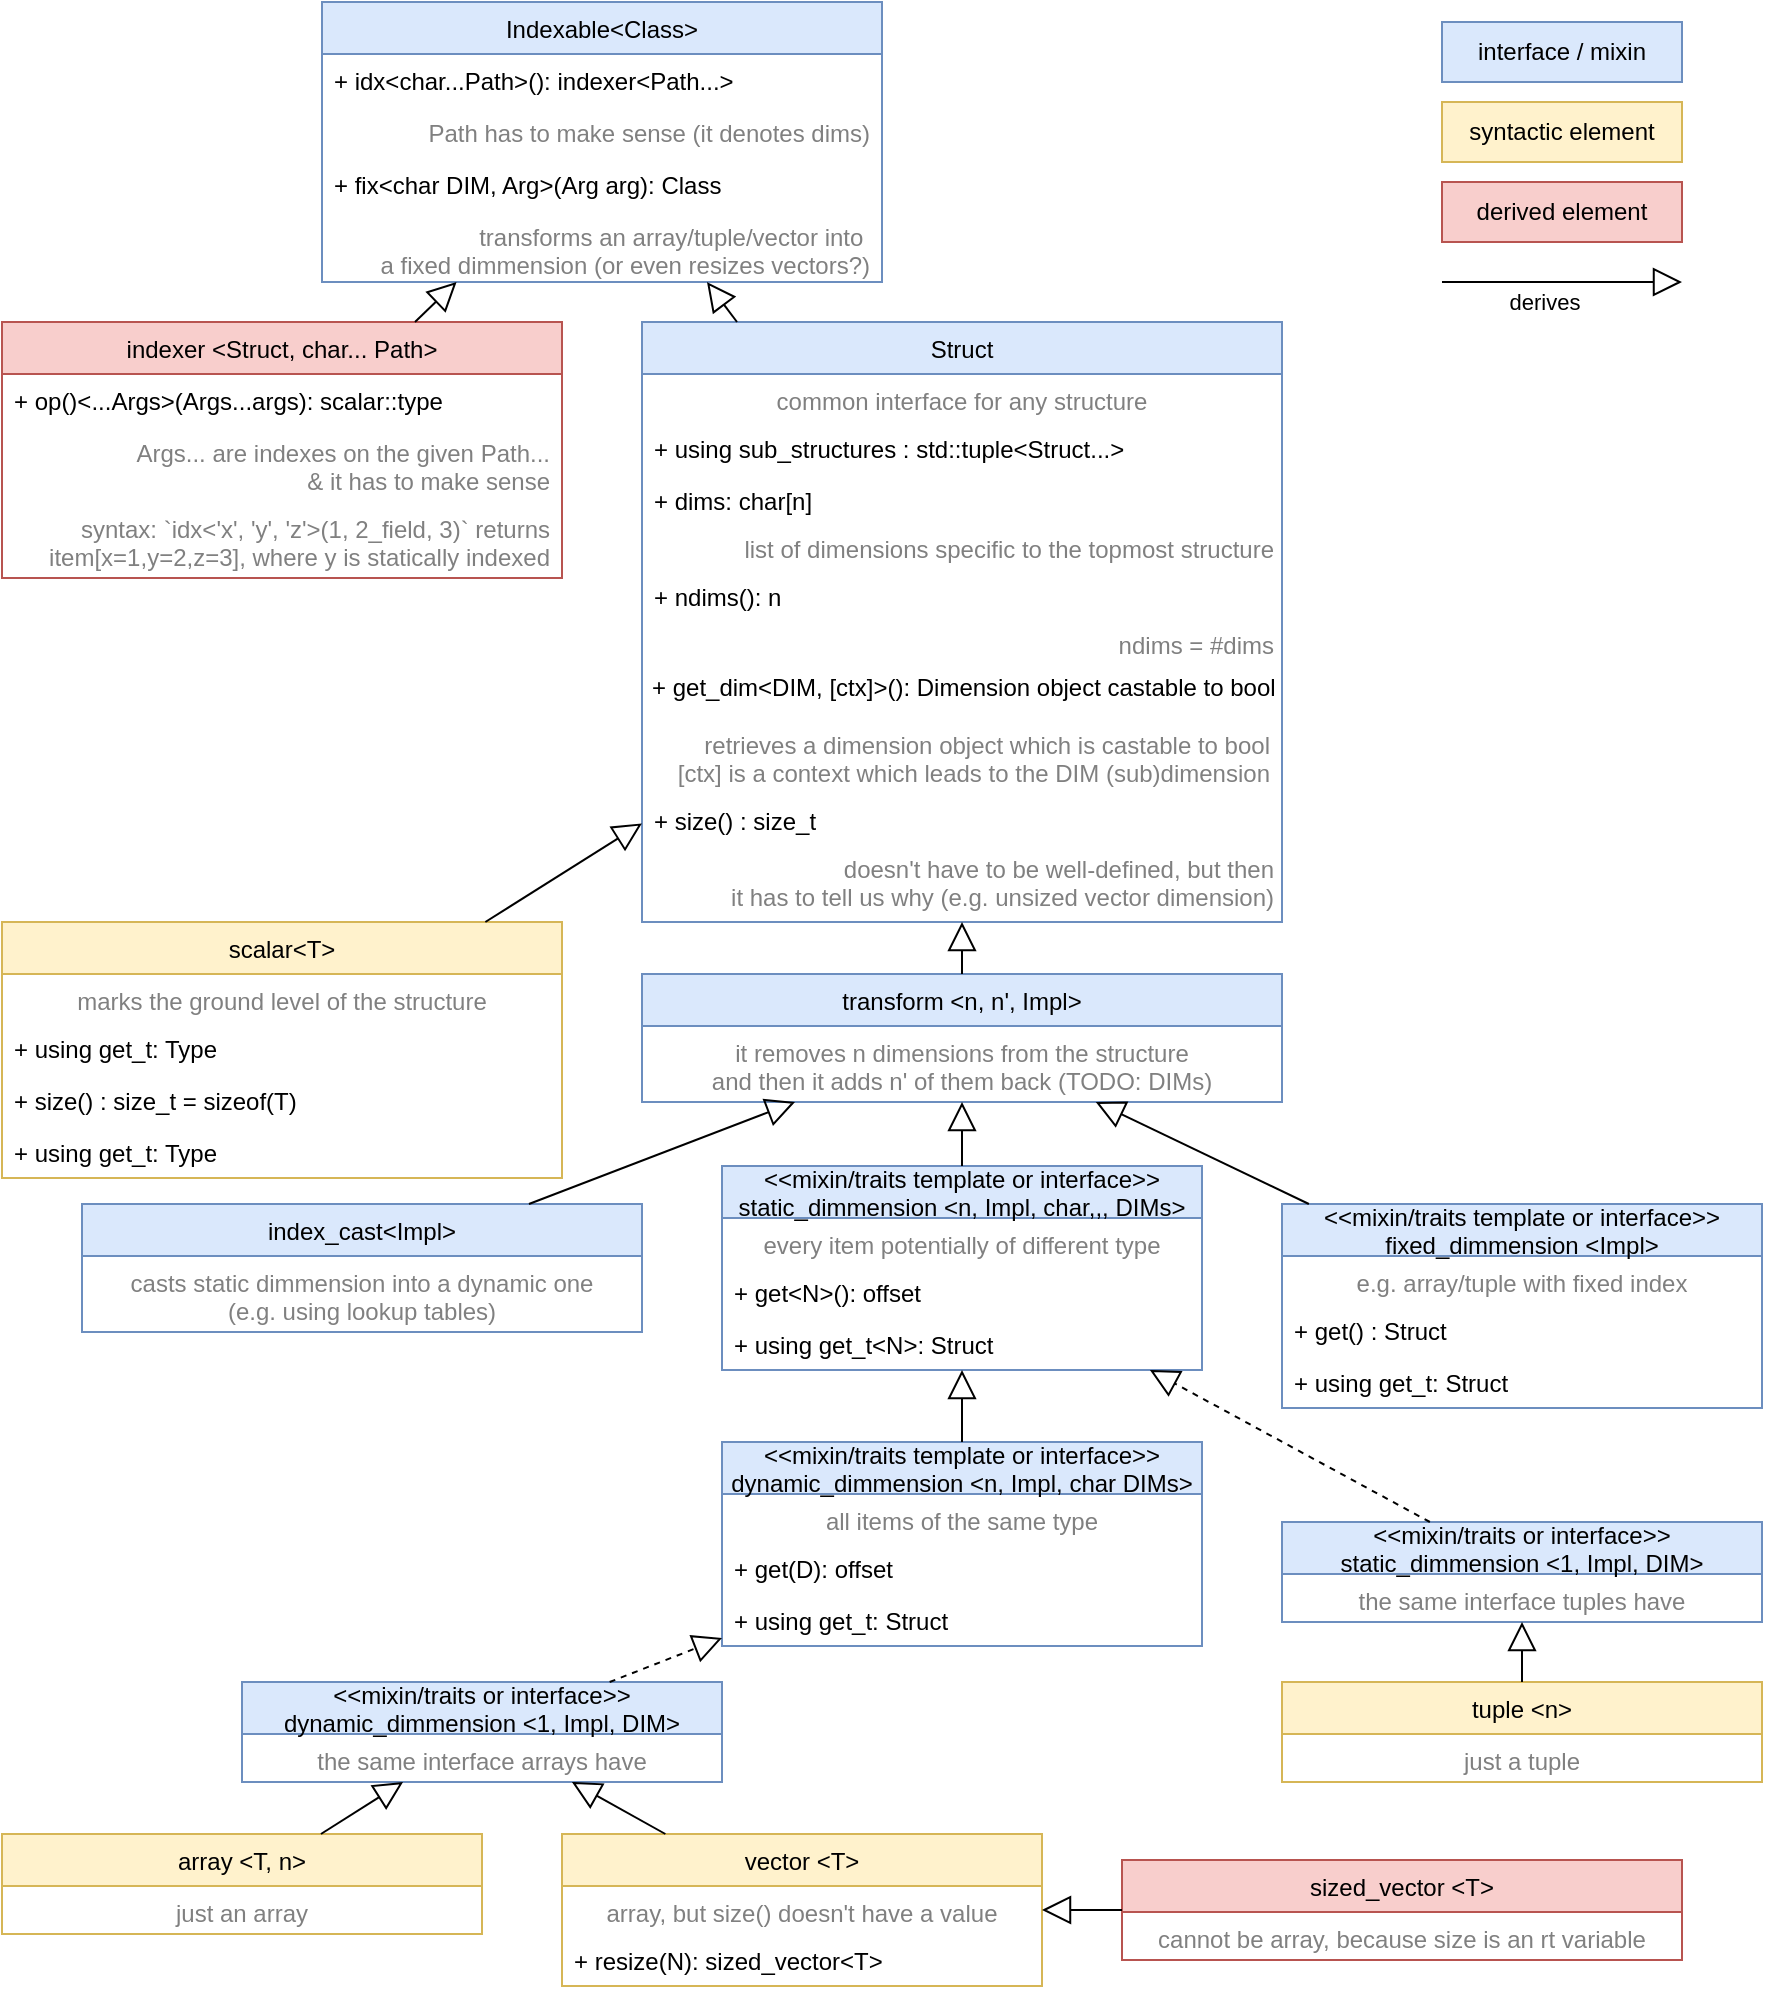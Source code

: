<mxfile version="13.9.9" type="device"><diagram id="ELx1RhbOvg-Tp1qydur3" name="Page-1"><mxGraphModel dx="1422" dy="947" grid="1" gridSize="10" guides="1" tooltips="1" connect="1" arrows="1" fold="1" page="1" pageScale="1" pageWidth="850" pageHeight="1100" math="0" shadow="0"><root><mxCell id="0"/><mxCell id="1" parent="0"/><mxCell id="lxPfKSCQmuNltVMme_C6-1" value="&lt;&lt;mixin/traits template or interface&gt;&gt;&#10;static_dimmension &lt;n, Impl, char,,, DIMs&gt;" style="swimlane;fontStyle=0;childLayout=stackLayout;horizontal=1;startSize=26;fillColor=#dae8fc;horizontalStack=0;resizeParent=1;resizeParentMax=0;resizeLast=0;collapsible=1;marginBottom=0;strokeColor=#6c8ebf;" parent="1" vertex="1"><mxGeometry x="360" y="582" width="240" height="102" as="geometry"/></mxCell><mxCell id="-Enn-v3pQT1miKNKLqQV-27" value="every item potentially of different type" style="text;strokeColor=none;fillColor=none;align=center;verticalAlign=top;spacingLeft=4;spacingRight=4;overflow=hidden;rotatable=0;points=[[0,0.5],[1,0.5]];portConstraint=eastwest;fontColor=#808080;" parent="lxPfKSCQmuNltVMme_C6-1" vertex="1"><mxGeometry y="26" width="240" height="24" as="geometry"/></mxCell><mxCell id="A52JEfx4326fdEMBh8MM-43" value="+ get&lt;N&gt;(): offset" style="text;strokeColor=none;fillColor=none;align=left;verticalAlign=top;spacingLeft=4;spacingRight=4;overflow=hidden;rotatable=0;points=[[0,0.5],[1,0.5]];portConstraint=eastwest;" parent="lxPfKSCQmuNltVMme_C6-1" vertex="1"><mxGeometry y="50" width="240" height="26" as="geometry"/></mxCell><mxCell id="A52JEfx4326fdEMBh8MM-44" value="+ using get_t&lt;N&gt;: Struct" style="text;strokeColor=none;fillColor=none;align=left;verticalAlign=top;spacingLeft=4;spacingRight=4;overflow=hidden;rotatable=0;points=[[0,0.5],[1,0.5]];portConstraint=eastwest;" parent="lxPfKSCQmuNltVMme_C6-1" vertex="1"><mxGeometry y="76" width="240" height="26" as="geometry"/></mxCell><mxCell id="lxPfKSCQmuNltVMme_C6-5" value="&lt;&lt;mixin/traits template or interface&gt;&gt;&#10;dynamic_dimmension &lt;n, Impl, char DIMs&gt;" style="swimlane;fontStyle=0;childLayout=stackLayout;horizontal=1;startSize=26;fillColor=#dae8fc;horizontalStack=0;resizeParent=1;resizeParentMax=0;resizeLast=0;collapsible=1;marginBottom=0;strokeColor=#6c8ebf;" parent="1" vertex="1"><mxGeometry x="360" y="720" width="240" height="102" as="geometry"/></mxCell><mxCell id="-Enn-v3pQT1miKNKLqQV-28" value="all items of the same type" style="text;strokeColor=none;fillColor=none;align=center;verticalAlign=top;spacingLeft=4;spacingRight=4;overflow=hidden;rotatable=0;points=[[0,0.5],[1,0.5]];portConstraint=eastwest;fontColor=#808080;" parent="lxPfKSCQmuNltVMme_C6-5" vertex="1"><mxGeometry y="26" width="240" height="24" as="geometry"/></mxCell><mxCell id="A52JEfx4326fdEMBh8MM-54" value="+ get(D): offset" style="text;strokeColor=none;fillColor=none;align=left;verticalAlign=top;spacingLeft=4;spacingRight=4;overflow=hidden;rotatable=0;points=[[0,0.5],[1,0.5]];portConstraint=eastwest;" parent="lxPfKSCQmuNltVMme_C6-5" vertex="1"><mxGeometry y="50" width="240" height="26" as="geometry"/></mxCell><mxCell id="A52JEfx4326fdEMBh8MM-55" value="+ using get_t: Struct" style="text;strokeColor=none;fillColor=none;align=left;verticalAlign=top;spacingLeft=4;spacingRight=4;overflow=hidden;rotatable=0;points=[[0,0.5],[1,0.5]];portConstraint=eastwest;" parent="lxPfKSCQmuNltVMme_C6-5" vertex="1"><mxGeometry y="76" width="240" height="26" as="geometry"/></mxCell><mxCell id="lxPfKSCQmuNltVMme_C6-7" value="" style="endArrow=block;endFill=0;endSize=12;html=1;" parent="1" source="lxPfKSCQmuNltVMme_C6-5" target="lxPfKSCQmuNltVMme_C6-1" edge="1"><mxGeometry width="160" relative="1" as="geometry"><mxPoint x="200" y="996" as="sourcePoint"/><mxPoint x="180" y="656" as="targetPoint"/></mxGeometry></mxCell><mxCell id="A52JEfx4326fdEMBh8MM-5" value="&lt;&lt;mixin/traits or interface&gt;&gt;&#10;static_dimmension &lt;1, Impl, DIM&gt;" style="swimlane;fontStyle=0;childLayout=stackLayout;horizontal=1;startSize=26;fillColor=#dae8fc;horizontalStack=0;resizeParent=1;resizeParentMax=0;resizeLast=0;collapsible=1;marginBottom=0;strokeColor=#6c8ebf;" parent="1" vertex="1"><mxGeometry x="640" y="760" width="240" height="50" as="geometry"/></mxCell><mxCell id="-Enn-v3pQT1miKNKLqQV-30" value="the same interface tuples have" style="text;strokeColor=none;fillColor=none;align=center;verticalAlign=top;spacingLeft=4;spacingRight=4;overflow=hidden;rotatable=0;points=[[0,0.5],[1,0.5]];portConstraint=eastwest;fontColor=#808080;" parent="A52JEfx4326fdEMBh8MM-5" vertex="1"><mxGeometry y="26" width="240" height="24" as="geometry"/></mxCell><mxCell id="A52JEfx4326fdEMBh8MM-6" value="" style="endArrow=block;endFill=0;endSize=12;html=1;dashed=1;" parent="1" source="A52JEfx4326fdEMBh8MM-5" target="lxPfKSCQmuNltVMme_C6-1" edge="1"><mxGeometry width="160" relative="1" as="geometry"><mxPoint x="450" y="708" as="sourcePoint"/><mxPoint x="450" y="668" as="targetPoint"/></mxGeometry></mxCell><mxCell id="A52JEfx4326fdEMBh8MM-7" value="tuple &lt;n&gt;" style="swimlane;fontStyle=0;childLayout=stackLayout;horizontal=1;startSize=26;fillColor=#fff2cc;horizontalStack=0;resizeParent=1;resizeParentMax=0;resizeLast=0;collapsible=1;marginBottom=0;strokeColor=#d6b656;" parent="1" vertex="1"><mxGeometry x="640" y="840" width="240" height="50" as="geometry"/></mxCell><mxCell id="5BZrMfo8q3MeRql3wRNn-5" value="just a tuple" style="text;strokeColor=none;fillColor=none;align=center;verticalAlign=top;spacingLeft=4;spacingRight=4;overflow=hidden;rotatable=0;points=[[0,0.5],[1,0.5]];portConstraint=eastwest;fontColor=#808080;" parent="A52JEfx4326fdEMBh8MM-7" vertex="1"><mxGeometry y="26" width="240" height="24" as="geometry"/></mxCell><mxCell id="A52JEfx4326fdEMBh8MM-8" value="" style="endArrow=block;endFill=0;endSize=12;html=1;" parent="1" source="A52JEfx4326fdEMBh8MM-7" target="A52JEfx4326fdEMBh8MM-5" edge="1"><mxGeometry width="160" relative="1" as="geometry"><mxPoint x="250" y="790" as="sourcePoint"/><mxPoint x="250" y="750" as="targetPoint"/></mxGeometry></mxCell><mxCell id="A52JEfx4326fdEMBh8MM-9" value="&lt;&lt;mixin/traits or interface&gt;&gt;&#10;dynamic_dimmension &lt;1, Impl, DIM&gt;" style="swimlane;fontStyle=0;childLayout=stackLayout;horizontal=1;startSize=26;fillColor=#dae8fc;horizontalStack=0;resizeParent=1;resizeParentMax=0;resizeLast=0;collapsible=1;marginBottom=0;strokeColor=#6c8ebf;" parent="1" vertex="1"><mxGeometry x="120" y="840" width="240" height="50" as="geometry"/></mxCell><mxCell id="-Enn-v3pQT1miKNKLqQV-29" value="the same interface arrays have" style="text;strokeColor=none;fillColor=none;align=center;verticalAlign=top;spacingLeft=4;spacingRight=4;overflow=hidden;rotatable=0;points=[[0,0.5],[1,0.5]];portConstraint=eastwest;fontColor=#808080;" parent="A52JEfx4326fdEMBh8MM-9" vertex="1"><mxGeometry y="26" width="240" height="24" as="geometry"/></mxCell><mxCell id="A52JEfx4326fdEMBh8MM-10" value="" style="endArrow=block;endFill=0;endSize=12;html=1;dashed=1;" parent="1" source="A52JEfx4326fdEMBh8MM-9" target="lxPfKSCQmuNltVMme_C6-5" edge="1"><mxGeometry width="160" relative="1" as="geometry"><mxPoint x="570" y="669" as="sourcePoint"/><mxPoint x="530" y="668" as="targetPoint"/></mxGeometry></mxCell><mxCell id="A52JEfx4326fdEMBh8MM-12" value="vector &lt;T&gt;" style="swimlane;fontStyle=0;childLayout=stackLayout;horizontal=1;startSize=26;fillColor=#fff2cc;horizontalStack=0;resizeParent=1;resizeParentMax=0;resizeLast=0;collapsible=1;marginBottom=0;strokeColor=#d6b656;" parent="1" vertex="1"><mxGeometry x="280" y="916" width="240" height="76" as="geometry"/></mxCell><mxCell id="5BZrMfo8q3MeRql3wRNn-1" value="array, but size() doesn't have a value" style="text;strokeColor=none;fillColor=none;align=center;verticalAlign=top;spacingLeft=4;spacingRight=4;overflow=hidden;rotatable=0;points=[[0,0.5],[1,0.5]];portConstraint=eastwest;fontColor=#808080;" parent="A52JEfx4326fdEMBh8MM-12" vertex="1"><mxGeometry y="26" width="240" height="24" as="geometry"/></mxCell><mxCell id="-Enn-v3pQT1miKNKLqQV-5" value="+ resize(N): sized_vector&lt;T&gt;" style="text;strokeColor=none;fillColor=none;align=left;verticalAlign=top;spacingLeft=4;spacingRight=4;overflow=hidden;rotatable=0;points=[[0,0.5],[1,0.5]];portConstraint=eastwest;" parent="A52JEfx4326fdEMBh8MM-12" vertex="1"><mxGeometry y="50" width="240" height="26" as="geometry"/></mxCell><mxCell id="A52JEfx4326fdEMBh8MM-13" value="array &lt;T, n&gt;" style="swimlane;fontStyle=0;childLayout=stackLayout;horizontal=1;startSize=26;fillColor=#fff2cc;horizontalStack=0;resizeParent=1;resizeParentMax=0;resizeLast=0;collapsible=1;marginBottom=0;strokeColor=#d6b656;" parent="1" vertex="1"><mxGeometry y="916" width="240" height="50" as="geometry"/></mxCell><mxCell id="5BZrMfo8q3MeRql3wRNn-4" value="just an array" style="text;strokeColor=none;fillColor=none;align=center;verticalAlign=top;spacingLeft=4;spacingRight=4;overflow=hidden;rotatable=0;points=[[0,0.5],[1,0.5]];portConstraint=eastwest;fontColor=#808080;" parent="A52JEfx4326fdEMBh8MM-13" vertex="1"><mxGeometry y="26" width="240" height="24" as="geometry"/></mxCell><mxCell id="A52JEfx4326fdEMBh8MM-14" value="" style="endArrow=block;endFill=0;endSize=12;html=1;" parent="1" source="A52JEfx4326fdEMBh8MM-13" target="A52JEfx4326fdEMBh8MM-9" edge="1"><mxGeometry width="160" relative="1" as="geometry"><mxPoint x="450" y="748" as="sourcePoint"/><mxPoint x="450" y="708" as="targetPoint"/></mxGeometry></mxCell><mxCell id="A52JEfx4326fdEMBh8MM-15" value="" style="endArrow=block;endFill=0;endSize=12;html=1;" parent="1" source="A52JEfx4326fdEMBh8MM-12" target="A52JEfx4326fdEMBh8MM-9" edge="1"><mxGeometry width="160" relative="1" as="geometry"><mxPoint x="530" y="868" as="sourcePoint"/><mxPoint x="610" y="826" as="targetPoint"/></mxGeometry></mxCell><mxCell id="A52JEfx4326fdEMBh8MM-20" value="transform &lt;n, n', Impl&gt;" style="swimlane;fontStyle=0;childLayout=stackLayout;horizontal=1;startSize=26;fillColor=#dae8fc;horizontalStack=0;resizeParent=1;resizeParentMax=0;resizeLast=0;collapsible=1;marginBottom=0;strokeColor=#6c8ebf;" parent="1" vertex="1"><mxGeometry x="320" y="486" width="320" height="64" as="geometry"/></mxCell><mxCell id="-Enn-v3pQT1miKNKLqQV-6" value="it removes n dimensions from the structure&#10;and then it adds n' of them back (TODO: DIMs)" style="text;strokeColor=none;fillColor=none;align=center;verticalAlign=top;spacingLeft=4;spacingRight=4;overflow=hidden;rotatable=0;points=[[0,0.5],[1,0.5]];portConstraint=eastwest;fontColor=#808080;" parent="A52JEfx4326fdEMBh8MM-20" vertex="1"><mxGeometry y="26" width="320" height="38" as="geometry"/></mxCell><mxCell id="A52JEfx4326fdEMBh8MM-23" value="indexer &lt;Struct, char... Path&gt;" style="swimlane;fontStyle=0;childLayout=stackLayout;horizontal=1;startSize=26;fillColor=#f8cecc;horizontalStack=0;resizeParent=1;resizeParentMax=0;resizeLast=0;collapsible=1;marginBottom=0;strokeColor=#b85450;" parent="1" vertex="1"><mxGeometry y="160" width="280" height="128" as="geometry"/></mxCell><mxCell id="A52JEfx4326fdEMBh8MM-56" value="+ op()&lt;...Args&gt;(Args...args): scalar::type" style="text;strokeColor=none;fillColor=none;align=left;verticalAlign=top;spacingLeft=4;spacingRight=4;overflow=hidden;rotatable=0;points=[[0,0.5],[1,0.5]];portConstraint=eastwest;" parent="A52JEfx4326fdEMBh8MM-23" vertex="1"><mxGeometry y="26" width="280" height="26" as="geometry"/></mxCell><mxCell id="A52JEfx4326fdEMBh8MM-59" value="Args... are indexes on the given Path...&#10;&amp; it has to make sense" style="text;strokeColor=none;fillColor=none;align=right;verticalAlign=top;spacingLeft=4;spacingRight=4;overflow=hidden;rotatable=0;points=[[0,0.5],[1,0.5]];portConstraint=eastwest;fontColor=#808080;" parent="A52JEfx4326fdEMBh8MM-23" vertex="1"><mxGeometry y="52" width="280" height="38" as="geometry"/></mxCell><mxCell id="-Enn-v3pQT1miKNKLqQV-8" value="syntax: `idx&lt;'x', 'y', 'z'&gt;(1, 2_field, 3)` returns&#10;item[x=1,y=2,z=3], where y is statically indexed" style="text;strokeColor=none;fillColor=none;align=right;verticalAlign=top;spacingLeft=4;spacingRight=4;overflow=hidden;rotatable=0;points=[[0,0.5],[1,0.5]];portConstraint=eastwest;fontColor=#808080;" parent="A52JEfx4326fdEMBh8MM-23" vertex="1"><mxGeometry y="90" width="280" height="38" as="geometry"/></mxCell><mxCell id="A52JEfx4326fdEMBh8MM-24" value="Struct" style="swimlane;fontStyle=0;childLayout=stackLayout;horizontal=1;startSize=26;fillColor=#dae8fc;horizontalStack=0;resizeParent=1;resizeParentMax=0;resizeLast=0;collapsible=1;marginBottom=0;strokeColor=#6c8ebf;" parent="1" vertex="1"><mxGeometry x="320" y="160" width="320" height="300" as="geometry"/></mxCell><mxCell id="-Enn-v3pQT1miKNKLqQV-19" value="common interface for any structure" style="text;strokeColor=none;fillColor=none;align=center;verticalAlign=top;spacingLeft=4;spacingRight=4;overflow=hidden;rotatable=0;points=[[0,0.5],[1,0.5]];portConstraint=eastwest;fontColor=#808080;" parent="A52JEfx4326fdEMBh8MM-24" vertex="1"><mxGeometry y="26" width="320" height="24" as="geometry"/></mxCell><mxCell id="-Enn-v3pQT1miKNKLqQV-11" value="+ using sub_structures : std::tuple&lt;Struct...&gt;" style="text;strokeColor=none;fillColor=none;align=left;verticalAlign=top;spacingLeft=4;spacingRight=4;overflow=hidden;rotatable=0;points=[[0,0.5],[1,0.5]];portConstraint=eastwest;" parent="A52JEfx4326fdEMBh8MM-24" vertex="1"><mxGeometry y="50" width="320" height="26" as="geometry"/></mxCell><mxCell id="5BZrMfo8q3MeRql3wRNn-3" value="+ dims: char[n]" style="text;strokeColor=none;fillColor=none;align=left;verticalAlign=top;spacingLeft=4;spacingRight=4;overflow=hidden;rotatable=0;points=[[0,0.5],[1,0.5]];portConstraint=eastwest;" parent="A52JEfx4326fdEMBh8MM-24" vertex="1"><mxGeometry y="76" width="320" height="26" as="geometry"/></mxCell><mxCell id="xDbDzOk504PPsG5GX9RT-3" value="list of dimensions specific to the topmost structure" style="text;strokeColor=none;fillColor=none;align=right;verticalAlign=top;spacingLeft=4;spacingRight=4;overflow=hidden;rotatable=0;points=[[0,0.5],[1,0.5]];portConstraint=eastwest;fontColor=#808080;spacing=0;" vertex="1" parent="A52JEfx4326fdEMBh8MM-24"><mxGeometry y="102" width="320" height="22" as="geometry"/></mxCell><mxCell id="-Enn-v3pQT1miKNKLqQV-25" value="+ ndims(): n" style="text;strokeColor=none;fillColor=none;align=left;verticalAlign=top;spacingLeft=4;spacingRight=4;overflow=hidden;rotatable=0;points=[[0,0.5],[1,0.5]];portConstraint=eastwest;" parent="A52JEfx4326fdEMBh8MM-24" vertex="1"><mxGeometry y="124" width="320" height="26" as="geometry"/></mxCell><mxCell id="5BZrMfo8q3MeRql3wRNn-2" value="ndims = #dims" style="text;strokeColor=none;fillColor=none;align=right;verticalAlign=top;spacingLeft=4;spacingRight=4;overflow=hidden;rotatable=0;points=[[0,0.5],[1,0.5]];portConstraint=eastwest;fontColor=#808080;spacing=0;" parent="A52JEfx4326fdEMBh8MM-24" vertex="1"><mxGeometry y="150" width="320" height="20" as="geometry"/></mxCell><mxCell id="xDbDzOk504PPsG5GX9RT-1" value="+ get_dim&lt;DIM, [ctx]&gt;(): Dimension object castable to bool" style="text;strokeColor=none;fillColor=none;align=left;verticalAlign=top;spacingLeft=4;spacingRight=4;overflow=hidden;rotatable=0;points=[[0,0.5],[1,0.5]];portConstraint=eastwest;spacing=1;" vertex="1" parent="A52JEfx4326fdEMBh8MM-24"><mxGeometry y="170" width="320" height="28" as="geometry"/></mxCell><mxCell id="xDbDzOk504PPsG5GX9RT-2" value="retrieves a dimension object which is castable to bool&#10;[ctx] is a context which leads to the DIM (sub)dimension" style="text;strokeColor=none;fillColor=none;align=right;verticalAlign=top;spacingLeft=4;spacingRight=4;overflow=hidden;rotatable=0;points=[[0,0.5],[1,0.5]];portConstraint=eastwest;fontColor=#808080;" vertex="1" parent="A52JEfx4326fdEMBh8MM-24"><mxGeometry y="198" width="320" height="38" as="geometry"/></mxCell><mxCell id="-Enn-v3pQT1miKNKLqQV-14" value="+ size() : size_t" style="text;strokeColor=none;fillColor=none;align=left;verticalAlign=top;spacingLeft=4;spacingRight=4;overflow=hidden;rotatable=0;points=[[0,0.5],[1,0.5]];portConstraint=eastwest;" parent="A52JEfx4326fdEMBh8MM-24" vertex="1"><mxGeometry y="236" width="320" height="26" as="geometry"/></mxCell><mxCell id="-Enn-v3pQT1miKNKLqQV-15" value="doesn't have to be well-defined, but then&#10;it has to tell us why (e.g. unsized vector dimension)" style="text;strokeColor=none;fillColor=none;align=right;verticalAlign=top;spacingLeft=4;spacingRight=4;overflow=hidden;rotatable=0;points=[[0,0.5],[1,0.5]];portConstraint=eastwest;fontColor=#808080;spacing=0;" parent="A52JEfx4326fdEMBh8MM-24" vertex="1"><mxGeometry y="262" width="320" height="38" as="geometry"/></mxCell><mxCell id="A52JEfx4326fdEMBh8MM-45" value="scalar&lt;T&gt;" style="swimlane;fontStyle=0;childLayout=stackLayout;horizontal=1;startSize=26;fillColor=#fff2cc;horizontalStack=0;resizeParent=1;resizeParentMax=0;resizeLast=0;collapsible=1;marginBottom=0;strokeColor=#d6b656;" parent="1" vertex="1"><mxGeometry y="460" width="280" height="128" as="geometry"/></mxCell><mxCell id="-Enn-v3pQT1miKNKLqQV-16" value="marks the ground level of the structure" style="text;strokeColor=none;fillColor=none;align=center;verticalAlign=top;spacingLeft=4;spacingRight=4;overflow=hidden;rotatable=0;points=[[0,0.5],[1,0.5]];portConstraint=eastwest;fontColor=#808080;" parent="A52JEfx4326fdEMBh8MM-45" vertex="1"><mxGeometry y="26" width="280" height="24" as="geometry"/></mxCell><mxCell id="-Enn-v3pQT1miKNKLqQV-22" value="+ using get_t: Type" style="text;strokeColor=none;fillColor=none;align=left;verticalAlign=top;spacingLeft=4;spacingRight=4;overflow=hidden;rotatable=0;points=[[0,0.5],[1,0.5]];portConstraint=eastwest;" parent="A52JEfx4326fdEMBh8MM-45" vertex="1"><mxGeometry y="50" width="280" height="26" as="geometry"/></mxCell><mxCell id="-Enn-v3pQT1miKNKLqQV-20" value="+ size() : size_t = sizeof(T)" style="text;strokeColor=none;fillColor=none;align=left;verticalAlign=top;spacingLeft=4;spacingRight=4;overflow=hidden;rotatable=0;points=[[0,0.5],[1,0.5]];portConstraint=eastwest;" parent="A52JEfx4326fdEMBh8MM-45" vertex="1"><mxGeometry y="76" width="280" height="26" as="geometry"/></mxCell><mxCell id="-Enn-v3pQT1miKNKLqQV-21" value="+ using get_t: Type" style="text;strokeColor=none;fillColor=none;align=left;verticalAlign=top;spacingLeft=4;spacingRight=4;overflow=hidden;rotatable=0;points=[[0,0.5],[1,0.5]];portConstraint=eastwest;" parent="A52JEfx4326fdEMBh8MM-45" vertex="1"><mxGeometry y="102" width="280" height="26" as="geometry"/></mxCell><mxCell id="A52JEfx4326fdEMBh8MM-53" value="" style="endArrow=block;endFill=0;endSize=12;html=1;" parent="1" source="A52JEfx4326fdEMBh8MM-45" target="A52JEfx4326fdEMBh8MM-24" edge="1"><mxGeometry width="160" relative="1" as="geometry"><mxPoint x="651.12" y="284.024" as="sourcePoint"/><mxPoint x="690" y="246" as="targetPoint"/></mxGeometry></mxCell><mxCell id="A52JEfx4326fdEMBh8MM-62" value="&lt;&lt;mixin/traits template or interface&gt;&gt;&#10;fixed_dimmension &lt;Impl&gt;" style="swimlane;fontStyle=0;childLayout=stackLayout;horizontal=1;startSize=26;fillColor=#dae8fc;horizontalStack=0;resizeParent=1;resizeParentMax=0;resizeLast=0;collapsible=1;marginBottom=0;strokeColor=#6c8ebf;" parent="1" vertex="1"><mxGeometry x="640" y="601" width="240" height="102" as="geometry"/></mxCell><mxCell id="-Enn-v3pQT1miKNKLqQV-26" value="e.g. array/tuple with fixed index" style="text;strokeColor=none;fillColor=none;align=center;verticalAlign=top;spacingLeft=4;spacingRight=4;overflow=hidden;rotatable=0;points=[[0,0.5],[1,0.5]];portConstraint=eastwest;fontColor=#808080;" parent="A52JEfx4326fdEMBh8MM-62" vertex="1"><mxGeometry y="26" width="240" height="24" as="geometry"/></mxCell><mxCell id="A52JEfx4326fdEMBh8MM-64" value="+ get() : Struct" style="text;strokeColor=none;fillColor=none;align=left;verticalAlign=top;spacingLeft=4;spacingRight=4;overflow=hidden;rotatable=0;points=[[0,0.5],[1,0.5]];portConstraint=eastwest;" parent="A52JEfx4326fdEMBh8MM-62" vertex="1"><mxGeometry y="50" width="240" height="26" as="geometry"/></mxCell><mxCell id="-Enn-v3pQT1miKNKLqQV-13" value="+ using get_t: Struct" style="text;strokeColor=none;fillColor=none;align=left;verticalAlign=top;spacingLeft=4;spacingRight=4;overflow=hidden;rotatable=0;points=[[0,0.5],[1,0.5]];portConstraint=eastwest;" parent="A52JEfx4326fdEMBh8MM-62" vertex="1"><mxGeometry y="76" width="240" height="26" as="geometry"/></mxCell><mxCell id="A52JEfx4326fdEMBh8MM-65" value="" style="endArrow=block;endFill=0;endSize=12;html=1;" parent="1" source="A52JEfx4326fdEMBh8MM-62" target="A52JEfx4326fdEMBh8MM-20" edge="1"><mxGeometry width="160" relative="1" as="geometry"><mxPoint x="312.222" y="548" as="sourcePoint"/><mxPoint x="159.441" y="570" as="targetPoint"/></mxGeometry></mxCell><mxCell id="A52JEfx4326fdEMBh8MM-71" value="Indexable&lt;Class&gt;" style="swimlane;fontStyle=0;childLayout=stackLayout;horizontal=1;startSize=26;fillColor=#dae8fc;horizontalStack=0;resizeParent=1;resizeParentMax=0;resizeLast=0;collapsible=1;marginBottom=0;strokeColor=#6c8ebf;" parent="1" vertex="1"><mxGeometry x="160" width="280" height="140" as="geometry"/></mxCell><mxCell id="A52JEfx4326fdEMBh8MM-72" value="+ idx&lt;char...Path&gt;(): indexer&lt;Path...&gt;" style="text;strokeColor=none;fillColor=none;align=left;verticalAlign=top;spacingLeft=4;spacingRight=4;overflow=hidden;rotatable=0;points=[[0,0.5],[1,0.5]];portConstraint=eastwest;" parent="A52JEfx4326fdEMBh8MM-71" vertex="1"><mxGeometry y="26" width="280" height="26" as="geometry"/></mxCell><mxCell id="A52JEfx4326fdEMBh8MM-73" value="Path has to make sense (it denotes dims)" style="text;strokeColor=none;fillColor=none;align=right;verticalAlign=top;spacingLeft=4;spacingRight=4;overflow=hidden;rotatable=0;points=[[0,0.5],[1,0.5]];portConstraint=eastwest;fontColor=#808080;" parent="A52JEfx4326fdEMBh8MM-71" vertex="1"><mxGeometry y="52" width="280" height="26" as="geometry"/></mxCell><mxCell id="A52JEfx4326fdEMBh8MM-74" value="+ fix&lt;char DIM, Arg&gt;(Arg arg): Class" style="text;strokeColor=none;fillColor=none;align=left;verticalAlign=top;spacingLeft=4;spacingRight=4;overflow=hidden;rotatable=0;points=[[0,0.5],[1,0.5]];portConstraint=eastwest;" parent="A52JEfx4326fdEMBh8MM-71" vertex="1"><mxGeometry y="78" width="280" height="26" as="geometry"/></mxCell><mxCell id="-Enn-v3pQT1miKNKLqQV-42" value="transforms an array/tuple/vector into &#10;a fixed dimmension (or even resizes vectors?)" style="text;strokeColor=none;fillColor=none;align=right;verticalAlign=top;spacingLeft=4;spacingRight=4;overflow=hidden;rotatable=0;points=[[0,0.5],[1,0.5]];portConstraint=eastwest;fontColor=#808080;" parent="A52JEfx4326fdEMBh8MM-71" vertex="1"><mxGeometry y="104" width="280" height="36" as="geometry"/></mxCell><mxCell id="A52JEfx4326fdEMBh8MM-75" value="" style="endArrow=block;endFill=0;endSize=12;html=1;" parent="1" source="A52JEfx4326fdEMBh8MM-24" target="A52JEfx4326fdEMBh8MM-71" edge="1"><mxGeometry width="160" relative="1" as="geometry"><mxPoint x="520" y="200" as="sourcePoint"/><mxPoint x="360" y="230" as="targetPoint"/></mxGeometry></mxCell><mxCell id="A52JEfx4326fdEMBh8MM-76" value="" style="endArrow=block;endFill=0;endSize=12;html=1;" parent="1" source="A52JEfx4326fdEMBh8MM-23" target="A52JEfx4326fdEMBh8MM-71" edge="1"><mxGeometry width="160" relative="1" as="geometry"><mxPoint x="198" y="310" as="sourcePoint"/><mxPoint x="200.859" y="262" as="targetPoint"/></mxGeometry></mxCell><mxCell id="A52JEfx4326fdEMBh8MM-79" value="sized_vector &lt;T&gt;" style="swimlane;fontStyle=0;childLayout=stackLayout;horizontal=1;startSize=26;fillColor=#f8cecc;horizontalStack=0;resizeParent=1;resizeParentMax=0;resizeLast=0;collapsible=1;marginBottom=0;strokeColor=#b85450;" parent="1" vertex="1"><mxGeometry x="560" y="929" width="280" height="50" as="geometry"/></mxCell><mxCell id="-Enn-v3pQT1miKNKLqQV-31" value="cannot be array, because size is an rt variable" style="text;strokeColor=none;fillColor=none;align=center;verticalAlign=top;spacingLeft=4;spacingRight=4;overflow=hidden;rotatable=0;points=[[0,0.5],[1,0.5]];portConstraint=eastwest;fontColor=#808080;" parent="A52JEfx4326fdEMBh8MM-79" vertex="1"><mxGeometry y="26" width="280" height="24" as="geometry"/></mxCell><mxCell id="A52JEfx4326fdEMBh8MM-80" value="" style="endArrow=block;endFill=0;endSize=12;html=1;" parent="1" source="A52JEfx4326fdEMBh8MM-79" target="A52JEfx4326fdEMBh8MM-12" edge="1"><mxGeometry width="160" relative="1" as="geometry"><mxPoint x="811.121" y="908" as="sourcePoint"/><mxPoint x="748.318" y="866" as="targetPoint"/></mxGeometry></mxCell><mxCell id="-Enn-v3pQT1miKNKLqQV-17" value="" style="endArrow=block;endFill=0;endSize=12;html=1;" parent="1" edge="1"><mxGeometry width="160" relative="1" as="geometry"><mxPoint x="719.997" y="140" as="sourcePoint"/><mxPoint x="840" y="140" as="targetPoint"/></mxGeometry></mxCell><mxCell id="-Enn-v3pQT1miKNKLqQV-18" value="derives" style="edgeLabel;html=1;align=center;verticalAlign=middle;resizable=0;points=[];" parent="-Enn-v3pQT1miKNKLqQV-17" vertex="1" connectable="0"><mxGeometry x="0.362" y="1" relative="1" as="geometry"><mxPoint x="-31.17" y="11" as="offset"/></mxGeometry></mxCell><mxCell id="-Enn-v3pQT1miKNKLqQV-34" value="" style="endArrow=block;endFill=0;endSize=12;html=1;" parent="1" source="lxPfKSCQmuNltVMme_C6-1" target="A52JEfx4326fdEMBh8MM-20" edge="1"><mxGeometry width="160" relative="1" as="geometry"><mxPoint x="1160" y="606.4" as="sourcePoint"/><mxPoint x="990.0" y="736.0" as="targetPoint"/></mxGeometry></mxCell><mxCell id="-Enn-v3pQT1miKNKLqQV-36" value="interface / mixin" style="rounded=0;whiteSpace=wrap;html=1;align=center;fillColor=#dae8fc;strokeColor=#6c8ebf;" parent="1" vertex="1"><mxGeometry x="720" y="10" width="120" height="30" as="geometry"/></mxCell><mxCell id="-Enn-v3pQT1miKNKLqQV-37" value="syntactic element" style="rounded=0;whiteSpace=wrap;html=1;align=center;fillColor=#fff2cc;strokeColor=#d6b656;" parent="1" vertex="1"><mxGeometry x="720" y="50" width="120" height="30" as="geometry"/></mxCell><mxCell id="-Enn-v3pQT1miKNKLqQV-39" value="derived element" style="rounded=0;whiteSpace=wrap;html=1;align=center;fillColor=#f8cecc;strokeColor=#b85450;" parent="1" vertex="1"><mxGeometry x="720" y="90" width="120" height="30" as="geometry"/></mxCell><mxCell id="-Enn-v3pQT1miKNKLqQV-40" value="index_cast&lt;Impl&gt;" style="swimlane;fontStyle=0;childLayout=stackLayout;horizontal=1;startSize=26;fillColor=#dae8fc;horizontalStack=0;resizeParent=1;resizeParentMax=0;resizeLast=0;collapsible=1;marginBottom=0;strokeColor=#6c8ebf;" parent="1" vertex="1"><mxGeometry x="40" y="601" width="280" height="64" as="geometry"/></mxCell><mxCell id="-Enn-v3pQT1miKNKLqQV-41" value="casts static dimmension into a dynamic one&#10;(e.g. using lookup tables)" style="text;strokeColor=none;fillColor=none;align=center;verticalAlign=top;spacingLeft=4;spacingRight=4;overflow=hidden;rotatable=0;points=[[0,0.5],[1,0.5]];portConstraint=eastwest;fontColor=#808080;" parent="-Enn-v3pQT1miKNKLqQV-40" vertex="1"><mxGeometry y="26" width="280" height="38" as="geometry"/></mxCell><mxCell id="-Enn-v3pQT1miKNKLqQV-44" value="" style="endArrow=block;endFill=0;endSize=12;html=1;" parent="1" source="A52JEfx4326fdEMBh8MM-20" target="A52JEfx4326fdEMBh8MM-24" edge="1"><mxGeometry width="160" relative="1" as="geometry"><mxPoint x="472.877" y="588" as="sourcePoint"/><mxPoint x="594.702" y="464" as="targetPoint"/></mxGeometry></mxCell><mxCell id="-Enn-v3pQT1miKNKLqQV-45" value="" style="endArrow=block;endFill=0;endSize=12;html=1;" parent="1" source="-Enn-v3pQT1miKNKLqQV-40" target="A52JEfx4326fdEMBh8MM-20" edge="1"><mxGeometry width="160" relative="1" as="geometry"><mxPoint x="750.939" y="548" as="sourcePoint"/><mxPoint x="648.404" y="464" as="targetPoint"/></mxGeometry></mxCell></root></mxGraphModel></diagram></mxfile>